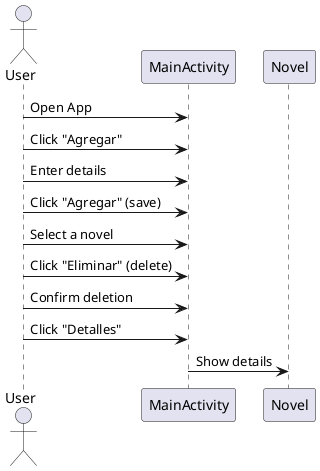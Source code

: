 @startuml
actor User
User -> MainActivity : Open App
User -> MainActivity : Click "Agregar"
User -> MainActivity : Enter details
User -> MainActivity : Click "Agregar" (save)
User -> MainActivity : Select a novel
User -> MainActivity : Click "Eliminar" (delete)
User -> MainActivity : Confirm deletion
User -> MainActivity : Click "Detalles"
MainActivity -> Novel : Show details
@enduml
